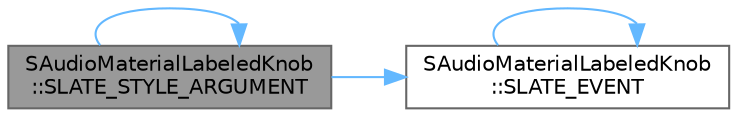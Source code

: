 digraph "SAudioMaterialLabeledKnob::SLATE_STYLE_ARGUMENT"
{
 // INTERACTIVE_SVG=YES
 // LATEX_PDF_SIZE
  bgcolor="transparent";
  edge [fontname=Helvetica,fontsize=10,labelfontname=Helvetica,labelfontsize=10];
  node [fontname=Helvetica,fontsize=10,shape=box,height=0.2,width=0.4];
  rankdir="LR";
  Node1 [id="Node000001",label="SAudioMaterialLabeledKnob\l::SLATE_STYLE_ARGUMENT",height=0.2,width=0.4,color="gray40", fillcolor="grey60", style="filled", fontcolor="black",tooltip="The style used to draw the knob."];
  Node1 -> Node2 [id="edge1_Node000001_Node000002",color="steelblue1",style="solid",tooltip=" "];
  Node2 [id="Node000002",label="SAudioMaterialLabeledKnob\l::SLATE_EVENT",height=0.2,width=0.4,color="grey40", fillcolor="white", style="filled",URL="$d5/d1c/classSAudioMaterialLabeledKnob.html#a5a7446932d50a4988fa9020afa1a2428",tooltip="Called when the value is committed from label's text field."];
  Node2 -> Node2 [id="edge2_Node000002_Node000002",color="steelblue1",style="solid",tooltip=" "];
  Node1 -> Node1 [id="edge3_Node000001_Node000001",color="steelblue1",style="solid",tooltip=" "];
}
